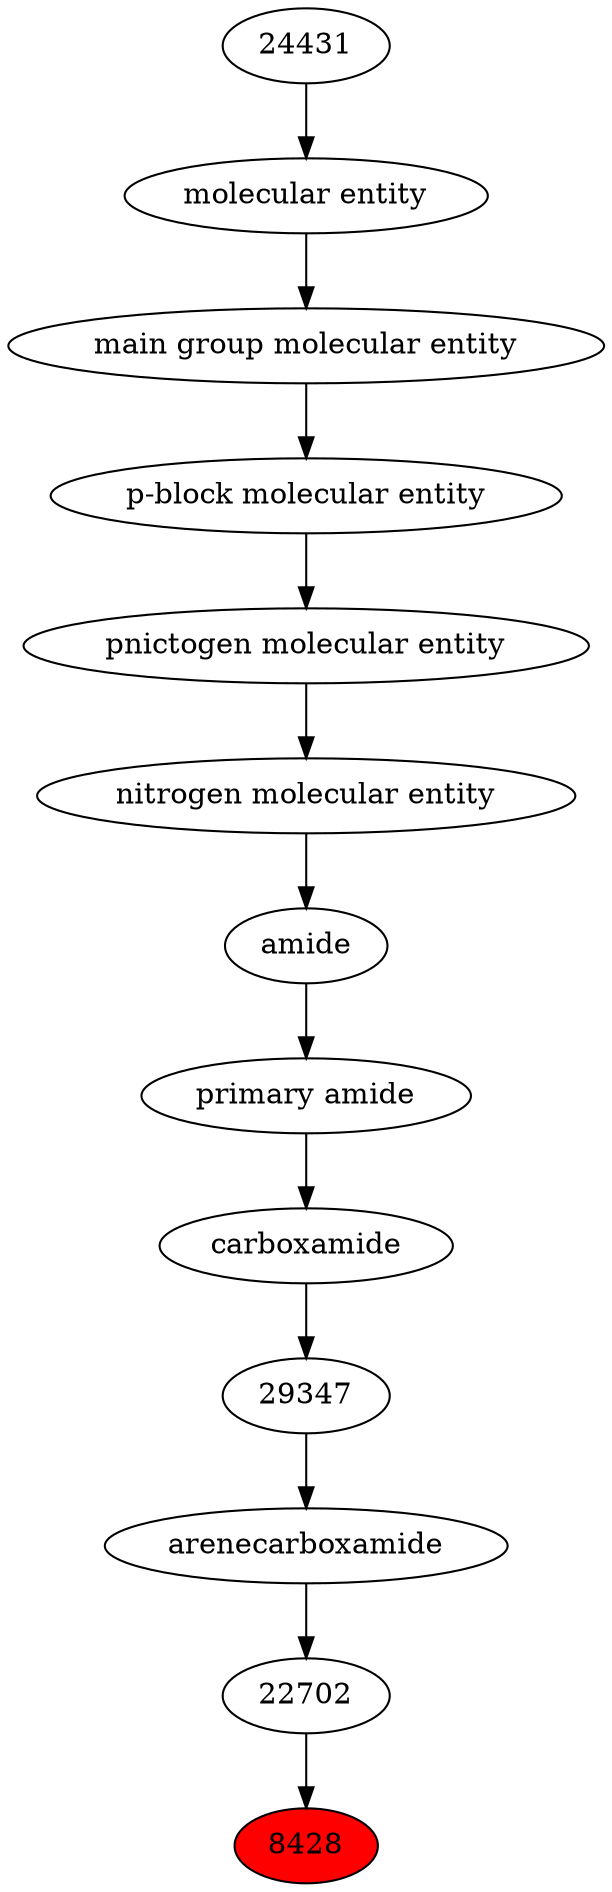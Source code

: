 digraph tree{ 
8428 [label="8428" fillcolor=red style=filled]
22702 -> 8428
22702 [label="22702"]
22645 -> 22702
22645 [label="arenecarboxamide"]
29347 -> 22645
29347 [label="29347"]
37622 -> 29347
37622 [label="carboxamide"]
33256 -> 37622
33256 [label="primary amide"]
32988 -> 33256
32988 [label="amide"]
51143 -> 32988
51143 [label="nitrogen molecular entity"]
33302 -> 51143
33302 [label="pnictogen molecular entity"]
33675 -> 33302
33675 [label="p-block molecular entity"]
33579 -> 33675
33579 [label="main group molecular entity"]
23367 -> 33579
23367 [label="molecular entity"]
24431 -> 23367
24431 [label="24431"]
}